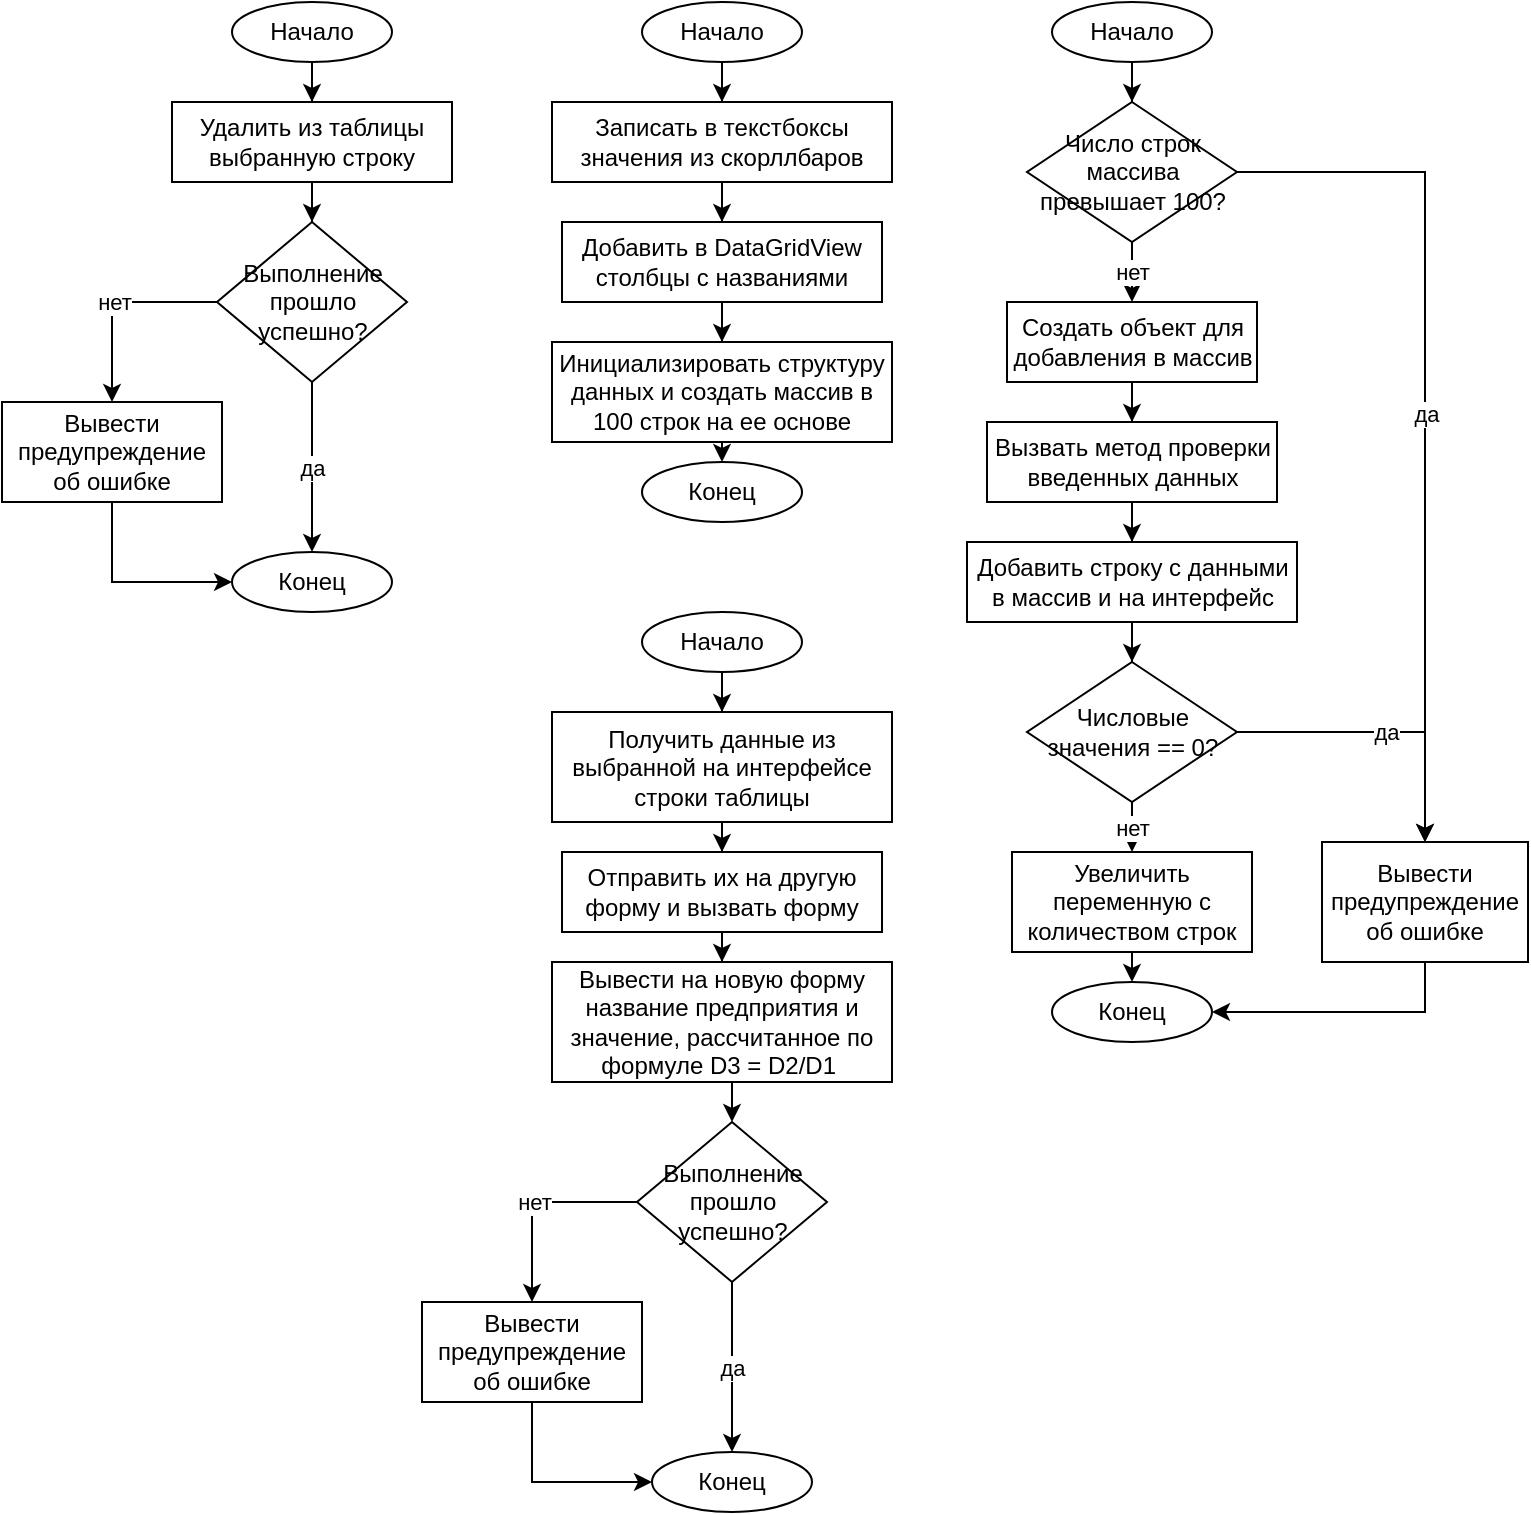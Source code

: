 <mxfile version="18.1.3" type="device"><diagram id="gIqIq3dAJAxJsHb5p52-" name="Page-1"><mxGraphModel dx="981" dy="520" grid="0" gridSize="10" guides="1" tooltips="1" connect="1" arrows="1" fold="1" page="1" pageScale="1" pageWidth="827" pageHeight="1169" math="0" shadow="0"><root><mxCell id="0"/><mxCell id="1" parent="0"/><mxCell id="Eni8JeMGKGdXn7md96Xp-3" value="" style="edgeStyle=orthogonalEdgeStyle;rounded=0;orthogonalLoop=1;jettySize=auto;html=1;" edge="1" parent="1" source="Eni8JeMGKGdXn7md96Xp-1" target="Eni8JeMGKGdXn7md96Xp-2"><mxGeometry relative="1" as="geometry"/></mxCell><mxCell id="Eni8JeMGKGdXn7md96Xp-1" value="Начало" style="ellipse;whiteSpace=wrap;html=1;" vertex="1" parent="1"><mxGeometry x="360" y="40" width="80" height="30" as="geometry"/></mxCell><mxCell id="Eni8JeMGKGdXn7md96Xp-5" value="" style="edgeStyle=orthogonalEdgeStyle;rounded=0;orthogonalLoop=1;jettySize=auto;html=1;" edge="1" parent="1" source="Eni8JeMGKGdXn7md96Xp-2" target="Eni8JeMGKGdXn7md96Xp-4"><mxGeometry relative="1" as="geometry"/></mxCell><mxCell id="Eni8JeMGKGdXn7md96Xp-2" value="Записать в текстбоксы значения из скорллбаров" style="whiteSpace=wrap;html=1;" vertex="1" parent="1"><mxGeometry x="315" y="90" width="170" height="40" as="geometry"/></mxCell><mxCell id="Eni8JeMGKGdXn7md96Xp-7" value="" style="edgeStyle=orthogonalEdgeStyle;rounded=0;orthogonalLoop=1;jettySize=auto;html=1;" edge="1" parent="1" source="Eni8JeMGKGdXn7md96Xp-4" target="Eni8JeMGKGdXn7md96Xp-6"><mxGeometry relative="1" as="geometry"/></mxCell><mxCell id="Eni8JeMGKGdXn7md96Xp-4" value="Добавить в DataGridView столбцы с названиями" style="whiteSpace=wrap;html=1;" vertex="1" parent="1"><mxGeometry x="320" y="150" width="160" height="40" as="geometry"/></mxCell><mxCell id="Eni8JeMGKGdXn7md96Xp-11" style="edgeStyle=orthogonalEdgeStyle;rounded=0;orthogonalLoop=1;jettySize=auto;html=1;exitX=0.5;exitY=1;exitDx=0;exitDy=0;entryX=0.5;entryY=0;entryDx=0;entryDy=0;" edge="1" parent="1" source="Eni8JeMGKGdXn7md96Xp-6" target="Eni8JeMGKGdXn7md96Xp-10"><mxGeometry relative="1" as="geometry"/></mxCell><mxCell id="Eni8JeMGKGdXn7md96Xp-6" value="Инициализировать структуру данных и создать массив в 100 строк на ее основе" style="whiteSpace=wrap;html=1;" vertex="1" parent="1"><mxGeometry x="315" y="210" width="170" height="50" as="geometry"/></mxCell><mxCell id="Eni8JeMGKGdXn7md96Xp-10" value="Конец" style="ellipse;whiteSpace=wrap;html=1;" vertex="1" parent="1"><mxGeometry x="360" y="270" width="80" height="30" as="geometry"/></mxCell><mxCell id="Eni8JeMGKGdXn7md96Xp-12" value="" style="edgeStyle=orthogonalEdgeStyle;rounded=0;orthogonalLoop=1;jettySize=auto;html=1;entryX=0.5;entryY=0;entryDx=0;entryDy=0;" edge="1" parent="1" source="Eni8JeMGKGdXn7md96Xp-13" target="Eni8JeMGKGdXn7md96Xp-21"><mxGeometry relative="1" as="geometry"><mxPoint x="605" y="90" as="targetPoint"/></mxGeometry></mxCell><mxCell id="Eni8JeMGKGdXn7md96Xp-13" value="Начало" style="ellipse;whiteSpace=wrap;html=1;" vertex="1" parent="1"><mxGeometry x="565" y="40" width="80" height="30" as="geometry"/></mxCell><mxCell id="Eni8JeMGKGdXn7md96Xp-20" value="Конец" style="ellipse;whiteSpace=wrap;html=1;" vertex="1" parent="1"><mxGeometry x="565" y="530" width="80" height="30" as="geometry"/></mxCell><mxCell id="Eni8JeMGKGdXn7md96Xp-24" value="нет" style="edgeStyle=orthogonalEdgeStyle;rounded=0;orthogonalLoop=1;jettySize=auto;html=1;" edge="1" parent="1" source="Eni8JeMGKGdXn7md96Xp-21" target="Eni8JeMGKGdXn7md96Xp-23"><mxGeometry relative="1" as="geometry"/></mxCell><mxCell id="Eni8JeMGKGdXn7md96Xp-35" value="да" style="edgeStyle=orthogonalEdgeStyle;rounded=0;orthogonalLoop=1;jettySize=auto;html=1;" edge="1" parent="1" source="Eni8JeMGKGdXn7md96Xp-21" target="Eni8JeMGKGdXn7md96Xp-34"><mxGeometry relative="1" as="geometry"/></mxCell><mxCell id="Eni8JeMGKGdXn7md96Xp-21" value="Число строк массива превышает 100?" style="rhombus;whiteSpace=wrap;html=1;" vertex="1" parent="1"><mxGeometry x="552.5" y="90" width="105" height="70" as="geometry"/></mxCell><mxCell id="Eni8JeMGKGdXn7md96Xp-26" value="" style="edgeStyle=orthogonalEdgeStyle;rounded=0;orthogonalLoop=1;jettySize=auto;html=1;" edge="1" parent="1" source="Eni8JeMGKGdXn7md96Xp-23" target="Eni8JeMGKGdXn7md96Xp-25"><mxGeometry relative="1" as="geometry"/></mxCell><mxCell id="Eni8JeMGKGdXn7md96Xp-23" value="Создать объект для добавления в массив" style="whiteSpace=wrap;html=1;" vertex="1" parent="1"><mxGeometry x="542.5" y="190" width="125" height="40" as="geometry"/></mxCell><mxCell id="Eni8JeMGKGdXn7md96Xp-28" value="" style="edgeStyle=orthogonalEdgeStyle;rounded=0;orthogonalLoop=1;jettySize=auto;html=1;" edge="1" parent="1" source="Eni8JeMGKGdXn7md96Xp-25" target="Eni8JeMGKGdXn7md96Xp-27"><mxGeometry relative="1" as="geometry"/></mxCell><mxCell id="Eni8JeMGKGdXn7md96Xp-25" value="Вызвать метод проверки введенных данных" style="whiteSpace=wrap;html=1;" vertex="1" parent="1"><mxGeometry x="532.5" y="250" width="145" height="40" as="geometry"/></mxCell><mxCell id="Eni8JeMGKGdXn7md96Xp-30" value="" style="edgeStyle=orthogonalEdgeStyle;rounded=0;orthogonalLoop=1;jettySize=auto;html=1;" edge="1" parent="1" source="Eni8JeMGKGdXn7md96Xp-27" target="Eni8JeMGKGdXn7md96Xp-29"><mxGeometry relative="1" as="geometry"/></mxCell><mxCell id="Eni8JeMGKGdXn7md96Xp-27" value="Добавить строку с данными в массив и на интерфейс" style="whiteSpace=wrap;html=1;" vertex="1" parent="1"><mxGeometry x="522.5" y="310" width="165" height="40" as="geometry"/></mxCell><mxCell id="Eni8JeMGKGdXn7md96Xp-32" value="нет" style="edgeStyle=orthogonalEdgeStyle;rounded=0;orthogonalLoop=1;jettySize=auto;html=1;" edge="1" parent="1" source="Eni8JeMGKGdXn7md96Xp-29" target="Eni8JeMGKGdXn7md96Xp-31"><mxGeometry relative="1" as="geometry"/></mxCell><mxCell id="Eni8JeMGKGdXn7md96Xp-36" value="да" style="edgeStyle=orthogonalEdgeStyle;rounded=0;orthogonalLoop=1;jettySize=auto;html=1;exitX=1;exitY=0.5;exitDx=0;exitDy=0;entryX=0.5;entryY=0;entryDx=0;entryDy=0;" edge="1" parent="1" source="Eni8JeMGKGdXn7md96Xp-29" target="Eni8JeMGKGdXn7md96Xp-34"><mxGeometry relative="1" as="geometry"/></mxCell><mxCell id="Eni8JeMGKGdXn7md96Xp-29" value="Числовые значения == 0?" style="rhombus;whiteSpace=wrap;html=1;" vertex="1" parent="1"><mxGeometry x="552.5" y="370" width="105" height="70" as="geometry"/></mxCell><mxCell id="Eni8JeMGKGdXn7md96Xp-33" style="edgeStyle=orthogonalEdgeStyle;rounded=0;orthogonalLoop=1;jettySize=auto;html=1;exitX=0.5;exitY=1;exitDx=0;exitDy=0;entryX=0.5;entryY=0;entryDx=0;entryDy=0;" edge="1" parent="1" source="Eni8JeMGKGdXn7md96Xp-31" target="Eni8JeMGKGdXn7md96Xp-20"><mxGeometry relative="1" as="geometry"/></mxCell><mxCell id="Eni8JeMGKGdXn7md96Xp-31" value="Увеличить переменную с количеством строк" style="whiteSpace=wrap;html=1;" vertex="1" parent="1"><mxGeometry x="545" y="465" width="120" height="50" as="geometry"/></mxCell><mxCell id="Eni8JeMGKGdXn7md96Xp-37" style="edgeStyle=orthogonalEdgeStyle;rounded=0;orthogonalLoop=1;jettySize=auto;html=1;exitX=0.5;exitY=1;exitDx=0;exitDy=0;entryX=1;entryY=0.5;entryDx=0;entryDy=0;" edge="1" parent="1" source="Eni8JeMGKGdXn7md96Xp-34" target="Eni8JeMGKGdXn7md96Xp-20"><mxGeometry relative="1" as="geometry"/></mxCell><mxCell id="Eni8JeMGKGdXn7md96Xp-34" value="Вывести предупреждение об ошибке" style="whiteSpace=wrap;html=1;" vertex="1" parent="1"><mxGeometry x="700" y="460" width="103" height="60" as="geometry"/></mxCell><mxCell id="Eni8JeMGKGdXn7md96Xp-38" value="" style="edgeStyle=orthogonalEdgeStyle;rounded=0;orthogonalLoop=1;jettySize=auto;html=1;" edge="1" parent="1" source="Eni8JeMGKGdXn7md96Xp-39" target="Eni8JeMGKGdXn7md96Xp-41"><mxGeometry relative="1" as="geometry"/></mxCell><mxCell id="Eni8JeMGKGdXn7md96Xp-39" value="Начало" style="ellipse;whiteSpace=wrap;html=1;" vertex="1" parent="1"><mxGeometry x="155" y="40" width="80" height="30" as="geometry"/></mxCell><mxCell id="Eni8JeMGKGdXn7md96Xp-48" value="" style="edgeStyle=orthogonalEdgeStyle;rounded=0;orthogonalLoop=1;jettySize=auto;html=1;" edge="1" parent="1" source="Eni8JeMGKGdXn7md96Xp-41" target="Eni8JeMGKGdXn7md96Xp-47"><mxGeometry relative="1" as="geometry"/></mxCell><mxCell id="Eni8JeMGKGdXn7md96Xp-41" value="Удалить из таблицы выбранную строку" style="whiteSpace=wrap;html=1;" vertex="1" parent="1"><mxGeometry x="125" y="90" width="140" height="40" as="geometry"/></mxCell><mxCell id="Eni8JeMGKGdXn7md96Xp-46" value="Конец" style="ellipse;whiteSpace=wrap;html=1;" vertex="1" parent="1"><mxGeometry x="155" y="315" width="80" height="30" as="geometry"/></mxCell><mxCell id="Eni8JeMGKGdXn7md96Xp-50" value="нет" style="edgeStyle=orthogonalEdgeStyle;rounded=0;orthogonalLoop=1;jettySize=auto;html=1;" edge="1" parent="1" source="Eni8JeMGKGdXn7md96Xp-47" target="Eni8JeMGKGdXn7md96Xp-49"><mxGeometry relative="1" as="geometry"><Array as="points"><mxPoint x="95" y="190"/></Array></mxGeometry></mxCell><mxCell id="Eni8JeMGKGdXn7md96Xp-51" value="да" style="edgeStyle=orthogonalEdgeStyle;rounded=0;orthogonalLoop=1;jettySize=auto;html=1;exitX=0.5;exitY=1;exitDx=0;exitDy=0;entryX=0.5;entryY=0;entryDx=0;entryDy=0;" edge="1" parent="1" source="Eni8JeMGKGdXn7md96Xp-47" target="Eni8JeMGKGdXn7md96Xp-46"><mxGeometry relative="1" as="geometry"/></mxCell><mxCell id="Eni8JeMGKGdXn7md96Xp-47" value="Выполнение прошло успешно?" style="rhombus;whiteSpace=wrap;html=1;" vertex="1" parent="1"><mxGeometry x="147.5" y="150" width="95" height="80" as="geometry"/></mxCell><mxCell id="Eni8JeMGKGdXn7md96Xp-52" style="edgeStyle=orthogonalEdgeStyle;rounded=0;orthogonalLoop=1;jettySize=auto;html=1;exitX=0.5;exitY=1;exitDx=0;exitDy=0;entryX=0;entryY=0.5;entryDx=0;entryDy=0;" edge="1" parent="1" source="Eni8JeMGKGdXn7md96Xp-49" target="Eni8JeMGKGdXn7md96Xp-46"><mxGeometry relative="1" as="geometry"/></mxCell><mxCell id="Eni8JeMGKGdXn7md96Xp-49" value="Вывести предупреждение об ошибке" style="whiteSpace=wrap;html=1;" vertex="1" parent="1"><mxGeometry x="40" y="240" width="110" height="50" as="geometry"/></mxCell><mxCell id="Eni8JeMGKGdXn7md96Xp-53" value="" style="edgeStyle=orthogonalEdgeStyle;rounded=0;orthogonalLoop=1;jettySize=auto;html=1;" edge="1" parent="1" source="Eni8JeMGKGdXn7md96Xp-54" target="Eni8JeMGKGdXn7md96Xp-56"><mxGeometry relative="1" as="geometry"/></mxCell><mxCell id="Eni8JeMGKGdXn7md96Xp-54" value="Начало" style="ellipse;whiteSpace=wrap;html=1;" vertex="1" parent="1"><mxGeometry x="360" y="345" width="80" height="30" as="geometry"/></mxCell><mxCell id="Eni8JeMGKGdXn7md96Xp-55" value="" style="edgeStyle=orthogonalEdgeStyle;rounded=0;orthogonalLoop=1;jettySize=auto;html=1;" edge="1" parent="1" source="Eni8JeMGKGdXn7md96Xp-56" target="Eni8JeMGKGdXn7md96Xp-58"><mxGeometry relative="1" as="geometry"/></mxCell><mxCell id="Eni8JeMGKGdXn7md96Xp-56" value="Получить данные из выбранной на интерфейсе строки таблицы" style="whiteSpace=wrap;html=1;" vertex="1" parent="1"><mxGeometry x="315" y="395" width="170" height="55" as="geometry"/></mxCell><mxCell id="Eni8JeMGKGdXn7md96Xp-57" value="" style="edgeStyle=orthogonalEdgeStyle;rounded=0;orthogonalLoop=1;jettySize=auto;html=1;" edge="1" parent="1" source="Eni8JeMGKGdXn7md96Xp-58" target="Eni8JeMGKGdXn7md96Xp-60"><mxGeometry relative="1" as="geometry"/></mxCell><mxCell id="Eni8JeMGKGdXn7md96Xp-58" value="Отправить их на другую форму и вызвать форму" style="whiteSpace=wrap;html=1;" vertex="1" parent="1"><mxGeometry x="320" y="465" width="160" height="40" as="geometry"/></mxCell><mxCell id="Eni8JeMGKGdXn7md96Xp-68" style="edgeStyle=orthogonalEdgeStyle;rounded=0;orthogonalLoop=1;jettySize=auto;html=1;exitX=0.5;exitY=1;exitDx=0;exitDy=0;entryX=0.5;entryY=0;entryDx=0;entryDy=0;" edge="1" parent="1" source="Eni8JeMGKGdXn7md96Xp-60" target="Eni8JeMGKGdXn7md96Xp-65"><mxGeometry relative="1" as="geometry"/></mxCell><mxCell id="Eni8JeMGKGdXn7md96Xp-60" value="Вывести на новую форму название предприятия и значение, рассчитанное по формуле D3 = D2/D1&amp;nbsp;" style="whiteSpace=wrap;html=1;" vertex="1" parent="1"><mxGeometry x="315" y="520" width="170" height="60" as="geometry"/></mxCell><mxCell id="Eni8JeMGKGdXn7md96Xp-62" value="Конец" style="ellipse;whiteSpace=wrap;html=1;" vertex="1" parent="1"><mxGeometry x="365" y="765" width="80" height="30" as="geometry"/></mxCell><mxCell id="Eni8JeMGKGdXn7md96Xp-63" value="нет" style="edgeStyle=orthogonalEdgeStyle;rounded=0;orthogonalLoop=1;jettySize=auto;html=1;" edge="1" parent="1" source="Eni8JeMGKGdXn7md96Xp-65" target="Eni8JeMGKGdXn7md96Xp-67"><mxGeometry relative="1" as="geometry"><Array as="points"><mxPoint x="305" y="640"/></Array></mxGeometry></mxCell><mxCell id="Eni8JeMGKGdXn7md96Xp-64" value="да" style="edgeStyle=orthogonalEdgeStyle;rounded=0;orthogonalLoop=1;jettySize=auto;html=1;exitX=0.5;exitY=1;exitDx=0;exitDy=0;entryX=0.5;entryY=0;entryDx=0;entryDy=0;" edge="1" parent="1" source="Eni8JeMGKGdXn7md96Xp-65" target="Eni8JeMGKGdXn7md96Xp-62"><mxGeometry relative="1" as="geometry"/></mxCell><mxCell id="Eni8JeMGKGdXn7md96Xp-65" value="Выполнение прошло успешно?" style="rhombus;whiteSpace=wrap;html=1;" vertex="1" parent="1"><mxGeometry x="357.5" y="600" width="95" height="80" as="geometry"/></mxCell><mxCell id="Eni8JeMGKGdXn7md96Xp-66" style="edgeStyle=orthogonalEdgeStyle;rounded=0;orthogonalLoop=1;jettySize=auto;html=1;exitX=0.5;exitY=1;exitDx=0;exitDy=0;entryX=0;entryY=0.5;entryDx=0;entryDy=0;" edge="1" parent="1" source="Eni8JeMGKGdXn7md96Xp-67" target="Eni8JeMGKGdXn7md96Xp-62"><mxGeometry relative="1" as="geometry"/></mxCell><mxCell id="Eni8JeMGKGdXn7md96Xp-67" value="Вывести предупреждение об ошибке" style="whiteSpace=wrap;html=1;" vertex="1" parent="1"><mxGeometry x="250" y="690" width="110" height="50" as="geometry"/></mxCell></root></mxGraphModel></diagram></mxfile>